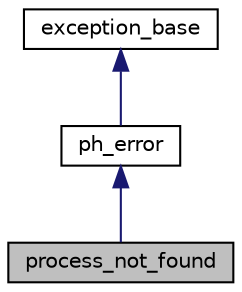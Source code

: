 digraph G
{
  edge [fontname="Helvetica",fontsize="10",labelfontname="Helvetica",labelfontsize="10"];
  node [fontname="Helvetica",fontsize="10",shape=record];
  Node1 [label="process_not_found",height=0.2,width=0.4,color="black", fillcolor="grey75", style="filled" fontcolor="black"];
  Node2 -> Node1 [dir="back",color="midnightblue",fontsize="10",style="solid",fontname="Helvetica"];
  Node2 [label="ph_error",height=0.2,width=0.4,color="black", fillcolor="white", style="filled",URL="$structph__error.html",tooltip="struct defining the exception called when there is an error in the PH file extends exception_base..."];
  Node3 -> Node2 [dir="back",color="midnightblue",fontsize="10",style="solid",fontname="Helvetica"];
  Node3 [label="exception_base",height=0.2,width=0.4,color="black", fillcolor="white", style="filled",URL="$structexception__base.html",tooltip="struct defining the base of the exception"];
}
